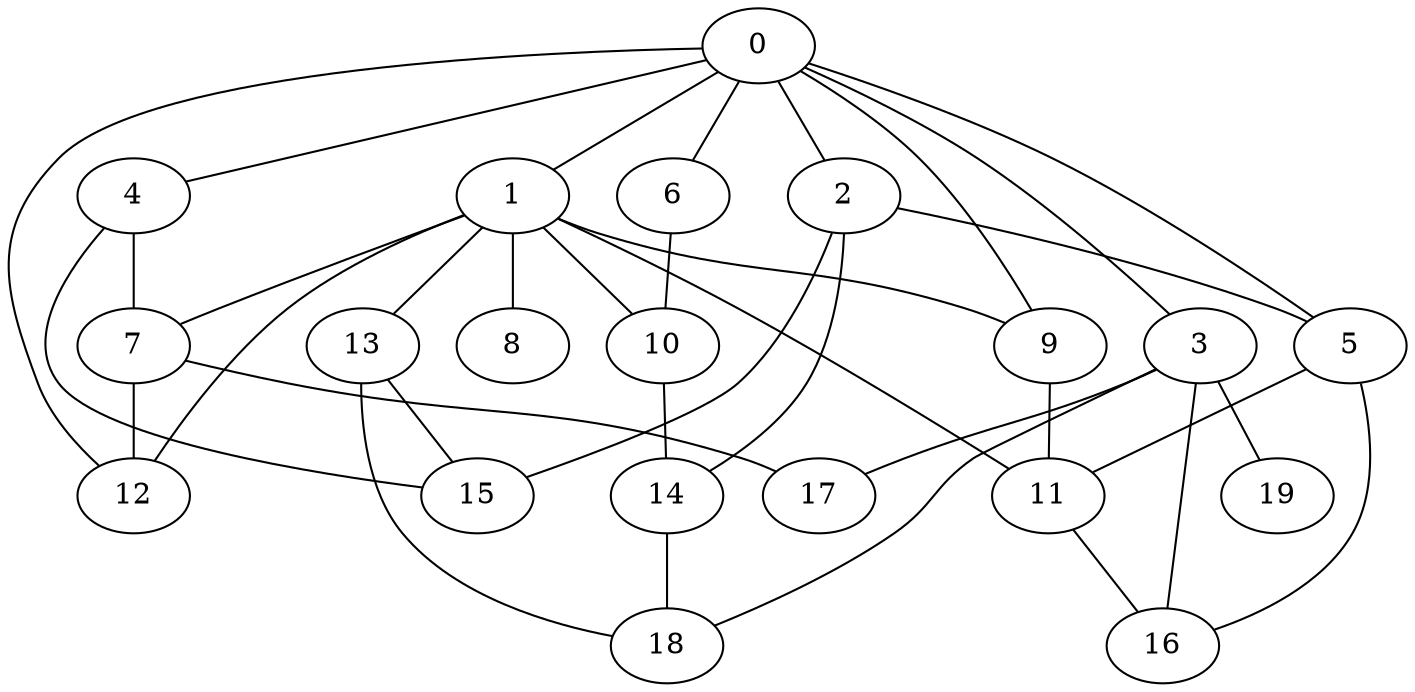 
graph graphname {
    0 -- 1
0 -- 2
0 -- 3
0 -- 4
0 -- 5
0 -- 6
0 -- 12
0 -- 9
1 -- 7
1 -- 8
1 -- 9
1 -- 10
1 -- 11
1 -- 12
1 -- 13
2 -- 14
2 -- 15
2 -- 5
3 -- 16
3 -- 18
3 -- 19
3 -- 17
4 -- 7
4 -- 15
5 -- 16
5 -- 11
6 -- 10
7 -- 12
7 -- 17
9 -- 11
10 -- 14
11 -- 16
13 -- 15
13 -- 18
14 -- 18

}
